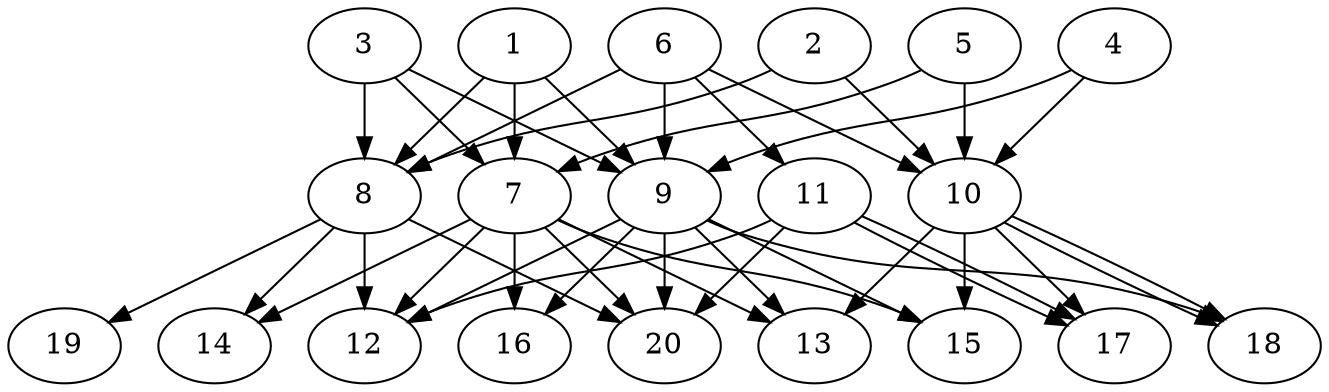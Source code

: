 // DAG automatically generated by daggen at Wed Jul 24 21:20:53 2019
// ./daggen --dot -n 20 --ccr 0.5 --fat 0.8 --regular 0.5 --density 0.7 --mindata 5242880 --maxdata 52428800 
digraph G {
  1 [size="81956864", alpha="0.11", expect_size="40978432"] 
  1 -> 7 [size ="40978432"]
  1 -> 8 [size ="40978432"]
  1 -> 9 [size ="40978432"]
  2 [size="35960832", alpha="0.17", expect_size="17980416"] 
  2 -> 8 [size ="17980416"]
  2 -> 10 [size ="17980416"]
  3 [size="79120384", alpha="0.05", expect_size="39560192"] 
  3 -> 7 [size ="39560192"]
  3 -> 8 [size ="39560192"]
  3 -> 9 [size ="39560192"]
  4 [size="32856064", alpha="0.13", expect_size="16428032"] 
  4 -> 9 [size ="16428032"]
  4 -> 10 [size ="16428032"]
  5 [size="101163008", alpha="0.09", expect_size="50581504"] 
  5 -> 7 [size ="50581504"]
  5 -> 10 [size ="50581504"]
  6 [size="90957824", alpha="0.05", expect_size="45478912"] 
  6 -> 8 [size ="45478912"]
  6 -> 9 [size ="45478912"]
  6 -> 10 [size ="45478912"]
  6 -> 11 [size ="45478912"]
  7 [size="61798400", alpha="0.17", expect_size="30899200"] 
  7 -> 12 [size ="30899200"]
  7 -> 13 [size ="30899200"]
  7 -> 14 [size ="30899200"]
  7 -> 15 [size ="30899200"]
  7 -> 16 [size ="30899200"]
  7 -> 20 [size ="30899200"]
  8 [size="62953472", alpha="0.13", expect_size="31476736"] 
  8 -> 12 [size ="31476736"]
  8 -> 14 [size ="31476736"]
  8 -> 19 [size ="31476736"]
  8 -> 20 [size ="31476736"]
  9 [size="12974080", alpha="0.11", expect_size="6487040"] 
  9 -> 12 [size ="6487040"]
  9 -> 13 [size ="6487040"]
  9 -> 15 [size ="6487040"]
  9 -> 16 [size ="6487040"]
  9 -> 18 [size ="6487040"]
  9 -> 20 [size ="6487040"]
  10 [size="82231296", alpha="0.12", expect_size="41115648"] 
  10 -> 13 [size ="41115648"]
  10 -> 15 [size ="41115648"]
  10 -> 17 [size ="41115648"]
  10 -> 18 [size ="41115648"]
  10 -> 18 [size ="41115648"]
  11 [size="63942656", alpha="0.15", expect_size="31971328"] 
  11 -> 12 [size ="31971328"]
  11 -> 17 [size ="31971328"]
  11 -> 17 [size ="31971328"]
  11 -> 20 [size ="31971328"]
  12 [size="23472128", alpha="0.15", expect_size="11736064"] 
  13 [size="104460288", alpha="0.19", expect_size="52230144"] 
  14 [size="34973696", alpha="0.13", expect_size="17486848"] 
  15 [size="97265664", alpha="0.13", expect_size="48632832"] 
  16 [size="46190592", alpha="0.16", expect_size="23095296"] 
  17 [size="70012928", alpha="0.03", expect_size="35006464"] 
  18 [size="56629248", alpha="0.07", expect_size="28314624"] 
  19 [size="25755648", alpha="0.11", expect_size="12877824"] 
  20 [size="79263744", alpha="0.19", expect_size="39631872"] 
}
